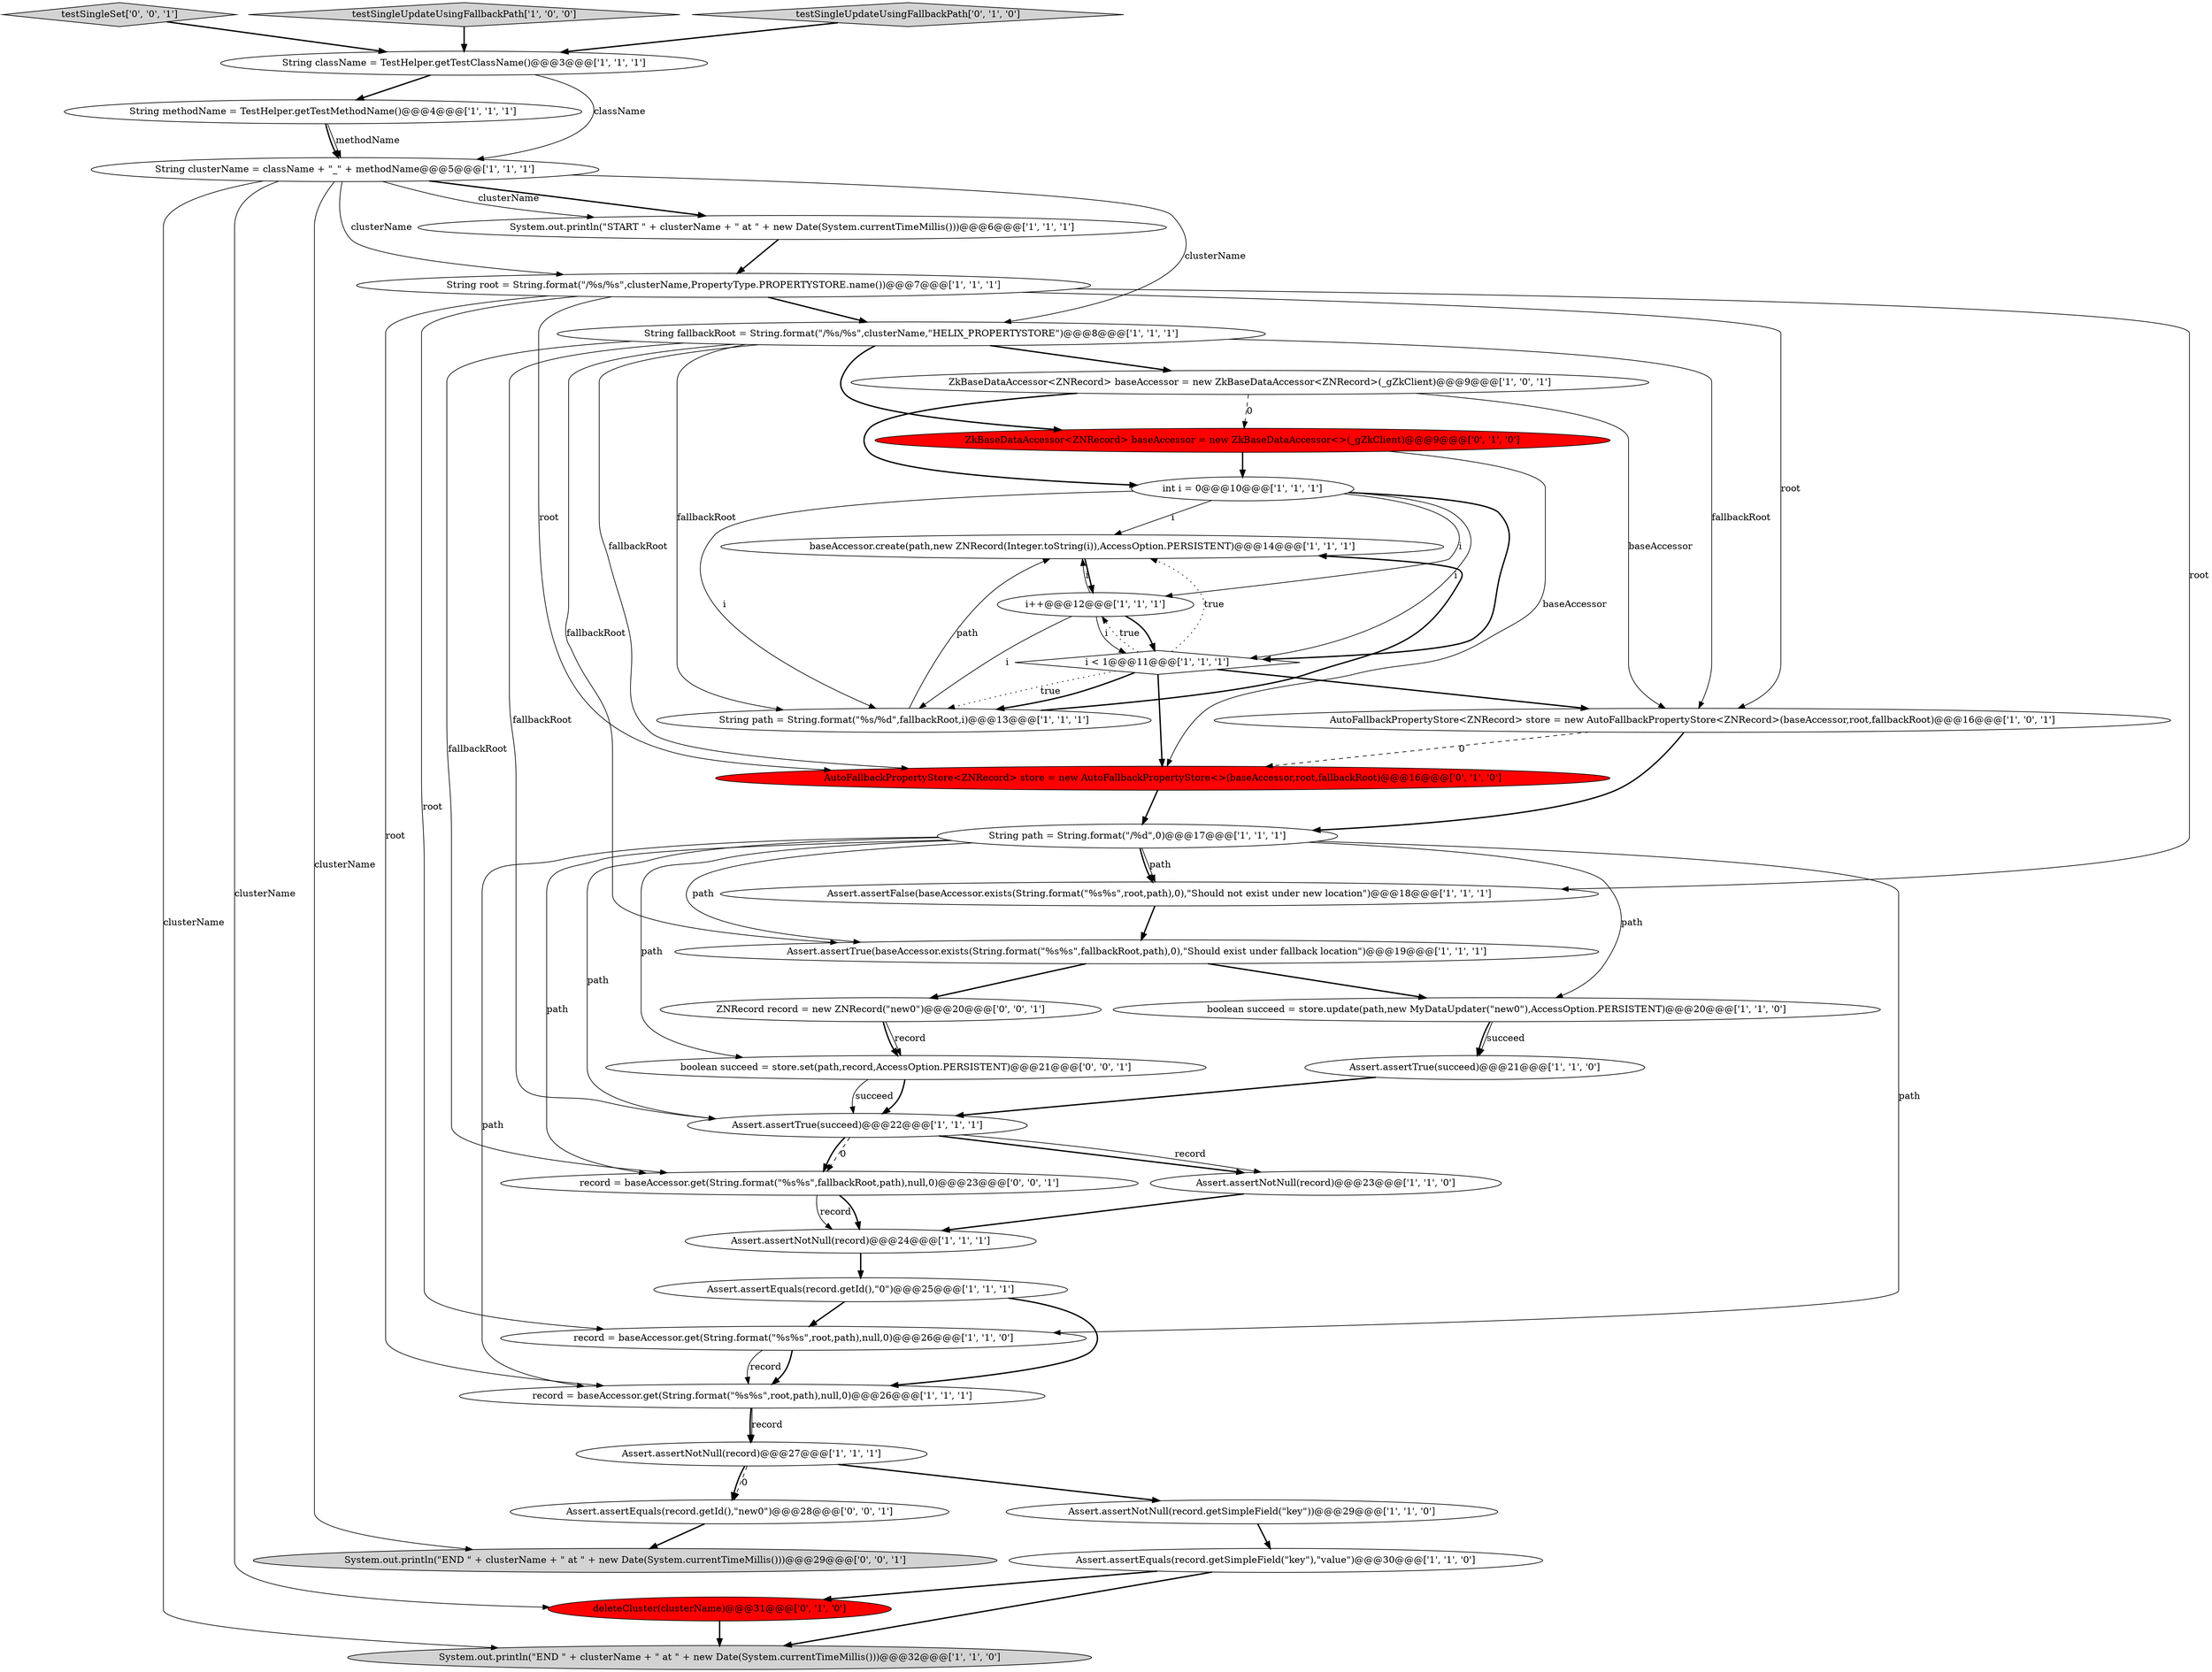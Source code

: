 digraph {
31 [style = filled, label = "ZkBaseDataAccessor<ZNRecord> baseAccessor = new ZkBaseDataAccessor<>(_gZkClient)@@@9@@@['0', '1', '0']", fillcolor = red, shape = ellipse image = "AAA1AAABBB2BBB"];
19 [style = filled, label = "String root = String.format(\"/%s/%s\",clusterName,PropertyType.PROPERTYSTORE.name())@@@7@@@['1', '1', '1']", fillcolor = white, shape = ellipse image = "AAA0AAABBB1BBB"];
8 [style = filled, label = "ZkBaseDataAccessor<ZNRecord> baseAccessor = new ZkBaseDataAccessor<ZNRecord>(_gZkClient)@@@9@@@['1', '0', '1']", fillcolor = white, shape = ellipse image = "AAA0AAABBB1BBB"];
38 [style = filled, label = "boolean succeed = store.set(path,record,AccessOption.PERSISTENT)@@@21@@@['0', '0', '1']", fillcolor = white, shape = ellipse image = "AAA0AAABBB3BBB"];
11 [style = filled, label = "baseAccessor.create(path,new ZNRecord(Integer.toString(i)),AccessOption.PERSISTENT)@@@14@@@['1', '1', '1']", fillcolor = white, shape = ellipse image = "AAA0AAABBB1BBB"];
26 [style = filled, label = "Assert.assertTrue(baseAccessor.exists(String.format(\"%s%s\",fallbackRoot,path),0),\"Should exist under fallback location\")@@@19@@@['1', '1', '1']", fillcolor = white, shape = ellipse image = "AAA0AAABBB1BBB"];
34 [style = filled, label = "record = baseAccessor.get(String.format(\"%s%s\",fallbackRoot,path),null,0)@@@23@@@['0', '0', '1']", fillcolor = white, shape = ellipse image = "AAA0AAABBB3BBB"];
35 [style = filled, label = "ZNRecord record = new ZNRecord(\"new0\")@@@20@@@['0', '0', '1']", fillcolor = white, shape = ellipse image = "AAA0AAABBB3BBB"];
9 [style = filled, label = "i++@@@12@@@['1', '1', '1']", fillcolor = white, shape = ellipse image = "AAA0AAABBB1BBB"];
20 [style = filled, label = "record = baseAccessor.get(String.format(\"%s%s\",root,path),null,0)@@@26@@@['1', '1', '0']", fillcolor = white, shape = ellipse image = "AAA0AAABBB1BBB"];
32 [style = filled, label = "AutoFallbackPropertyStore<ZNRecord> store = new AutoFallbackPropertyStore<>(baseAccessor,root,fallbackRoot)@@@16@@@['0', '1', '0']", fillcolor = red, shape = ellipse image = "AAA1AAABBB2BBB"];
18 [style = filled, label = "Assert.assertNotNull(record.getSimpleField(\"key\"))@@@29@@@['1', '1', '0']", fillcolor = white, shape = ellipse image = "AAA0AAABBB1BBB"];
28 [style = filled, label = "Assert.assertFalse(baseAccessor.exists(String.format(\"%s%s\",root,path),0),\"Should not exist under new location\")@@@18@@@['1', '1', '1']", fillcolor = white, shape = ellipse image = "AAA0AAABBB1BBB"];
2 [style = filled, label = "boolean succeed = store.update(path,new MyDataUpdater(\"new0\"),AccessOption.PERSISTENT)@@@20@@@['1', '1', '0']", fillcolor = white, shape = ellipse image = "AAA0AAABBB1BBB"];
13 [style = filled, label = "Assert.assertNotNull(record)@@@24@@@['1', '1', '1']", fillcolor = white, shape = ellipse image = "AAA0AAABBB1BBB"];
6 [style = filled, label = "record = baseAccessor.get(String.format(\"%s%s\",root,path),null,0)@@@26@@@['1', '1', '1']", fillcolor = white, shape = ellipse image = "AAA0AAABBB1BBB"];
33 [style = filled, label = "Assert.assertEquals(record.getId(),\"new0\")@@@28@@@['0', '0', '1']", fillcolor = white, shape = ellipse image = "AAA0AAABBB3BBB"];
0 [style = filled, label = "Assert.assertNotNull(record)@@@27@@@['1', '1', '1']", fillcolor = white, shape = ellipse image = "AAA0AAABBB1BBB"];
4 [style = filled, label = "Assert.assertEquals(record.getId(),\"0\")@@@25@@@['1', '1', '1']", fillcolor = white, shape = ellipse image = "AAA0AAABBB1BBB"];
29 [style = filled, label = "deleteCluster(clusterName)@@@31@@@['0', '1', '0']", fillcolor = red, shape = ellipse image = "AAA1AAABBB2BBB"];
1 [style = filled, label = "String methodName = TestHelper.getTestMethodName()@@@4@@@['1', '1', '1']", fillcolor = white, shape = ellipse image = "AAA0AAABBB1BBB"];
23 [style = filled, label = "String clusterName = className + \"_\" + methodName@@@5@@@['1', '1', '1']", fillcolor = white, shape = ellipse image = "AAA0AAABBB1BBB"];
27 [style = filled, label = "Assert.assertEquals(record.getSimpleField(\"key\"),\"value\")@@@30@@@['1', '1', '0']", fillcolor = white, shape = ellipse image = "AAA0AAABBB1BBB"];
14 [style = filled, label = "String fallbackRoot = String.format(\"/%s/%s\",clusterName,\"HELIX_PROPERTYSTORE\")@@@8@@@['1', '1', '1']", fillcolor = white, shape = ellipse image = "AAA0AAABBB1BBB"];
15 [style = filled, label = "String path = String.format(\"/%d\",0)@@@17@@@['1', '1', '1']", fillcolor = white, shape = ellipse image = "AAA0AAABBB1BBB"];
5 [style = filled, label = "Assert.assertTrue(succeed)@@@22@@@['1', '1', '1']", fillcolor = white, shape = ellipse image = "AAA0AAABBB1BBB"];
36 [style = filled, label = "testSingleSet['0', '0', '1']", fillcolor = lightgray, shape = diamond image = "AAA0AAABBB3BBB"];
37 [style = filled, label = "System.out.println(\"END \" + clusterName + \" at \" + new Date(System.currentTimeMillis()))@@@29@@@['0', '0', '1']", fillcolor = lightgray, shape = ellipse image = "AAA0AAABBB3BBB"];
10 [style = filled, label = "String path = String.format(\"%s/%d\",fallbackRoot,i)@@@13@@@['1', '1', '1']", fillcolor = white, shape = ellipse image = "AAA0AAABBB1BBB"];
7 [style = filled, label = "testSingleUpdateUsingFallbackPath['1', '0', '0']", fillcolor = lightgray, shape = diamond image = "AAA0AAABBB1BBB"];
24 [style = filled, label = "Assert.assertNotNull(record)@@@23@@@['1', '1', '0']", fillcolor = white, shape = ellipse image = "AAA0AAABBB1BBB"];
12 [style = filled, label = "AutoFallbackPropertyStore<ZNRecord> store = new AutoFallbackPropertyStore<ZNRecord>(baseAccessor,root,fallbackRoot)@@@16@@@['1', '0', '1']", fillcolor = white, shape = ellipse image = "AAA0AAABBB1BBB"];
30 [style = filled, label = "testSingleUpdateUsingFallbackPath['0', '1', '0']", fillcolor = lightgray, shape = diamond image = "AAA0AAABBB2BBB"];
16 [style = filled, label = "Assert.assertTrue(succeed)@@@21@@@['1', '1', '0']", fillcolor = white, shape = ellipse image = "AAA0AAABBB1BBB"];
21 [style = filled, label = "i < 1@@@11@@@['1', '1', '1']", fillcolor = white, shape = diamond image = "AAA0AAABBB1BBB"];
22 [style = filled, label = "String className = TestHelper.getTestClassName()@@@3@@@['1', '1', '1']", fillcolor = white, shape = ellipse image = "AAA0AAABBB1BBB"];
3 [style = filled, label = "System.out.println(\"START \" + clusterName + \" at \" + new Date(System.currentTimeMillis()))@@@6@@@['1', '1', '1']", fillcolor = white, shape = ellipse image = "AAA0AAABBB1BBB"];
17 [style = filled, label = "int i = 0@@@10@@@['1', '1', '1']", fillcolor = white, shape = ellipse image = "AAA0AAABBB1BBB"];
25 [style = filled, label = "System.out.println(\"END \" + clusterName + \" at \" + new Date(System.currentTimeMillis()))@@@32@@@['1', '1', '0']", fillcolor = lightgray, shape = ellipse image = "AAA0AAABBB1BBB"];
21->10 [style = bold, label=""];
21->11 [style = dotted, label="true"];
10->11 [style = solid, label="path"];
11->9 [style = bold, label=""];
9->10 [style = solid, label="i"];
1->23 [style = bold, label=""];
5->34 [style = bold, label=""];
31->32 [style = solid, label="baseAccessor"];
23->25 [style = solid, label="clusterName"];
3->19 [style = bold, label=""];
19->20 [style = solid, label="root"];
23->19 [style = solid, label="clusterName"];
26->35 [style = bold, label=""];
9->21 [style = bold, label=""];
35->38 [style = bold, label=""];
17->21 [style = bold, label=""];
27->25 [style = bold, label=""];
1->23 [style = solid, label="methodName"];
15->38 [style = solid, label="path"];
10->11 [style = bold, label=""];
2->16 [style = bold, label=""];
35->38 [style = solid, label="record"];
34->13 [style = solid, label="record"];
15->2 [style = solid, label="path"];
15->28 [style = solid, label="path"];
19->6 [style = solid, label="root"];
17->11 [style = solid, label="i"];
23->3 [style = bold, label=""];
19->12 [style = solid, label="root"];
14->26 [style = solid, label="fallbackRoot"];
5->34 [style = dashed, label="0"];
17->21 [style = solid, label="i"];
19->28 [style = solid, label="root"];
8->17 [style = bold, label=""];
21->9 [style = dotted, label="true"];
8->12 [style = solid, label="baseAccessor"];
0->33 [style = dashed, label="0"];
14->8 [style = bold, label=""];
27->29 [style = bold, label=""];
15->6 [style = solid, label="path"];
9->21 [style = solid, label="i"];
2->16 [style = solid, label="succeed"];
24->13 [style = bold, label=""];
38->5 [style = bold, label=""];
19->32 [style = solid, label="root"];
12->32 [style = dashed, label="0"];
15->5 [style = solid, label="path"];
28->26 [style = bold, label=""];
23->29 [style = solid, label="clusterName"];
21->10 [style = dotted, label="true"];
14->34 [style = solid, label="fallbackRoot"];
38->5 [style = solid, label="succeed"];
21->12 [style = bold, label=""];
7->22 [style = bold, label=""];
23->37 [style = solid, label="clusterName"];
6->0 [style = solid, label="record"];
19->14 [style = bold, label=""];
15->28 [style = bold, label=""];
5->24 [style = bold, label=""];
14->31 [style = bold, label=""];
4->20 [style = bold, label=""];
16->5 [style = bold, label=""];
14->32 [style = solid, label="fallbackRoot"];
0->18 [style = bold, label=""];
22->1 [style = bold, label=""];
31->17 [style = bold, label=""];
33->37 [style = bold, label=""];
22->23 [style = solid, label="className"];
17->10 [style = solid, label="i"];
30->22 [style = bold, label=""];
14->10 [style = solid, label="fallbackRoot"];
15->26 [style = solid, label="path"];
4->6 [style = bold, label=""];
14->12 [style = solid, label="fallbackRoot"];
34->13 [style = bold, label=""];
12->15 [style = bold, label=""];
29->25 [style = bold, label=""];
6->0 [style = bold, label=""];
20->6 [style = bold, label=""];
20->6 [style = solid, label="record"];
17->9 [style = solid, label="i"];
9->11 [style = solid, label="i"];
23->14 [style = solid, label="clusterName"];
5->24 [style = solid, label="record"];
26->2 [style = bold, label=""];
15->20 [style = solid, label="path"];
14->5 [style = solid, label="fallbackRoot"];
0->33 [style = bold, label=""];
18->27 [style = bold, label=""];
23->3 [style = solid, label="clusterName"];
21->32 [style = bold, label=""];
32->15 [style = bold, label=""];
15->34 [style = solid, label="path"];
8->31 [style = dashed, label="0"];
13->4 [style = bold, label=""];
36->22 [style = bold, label=""];
}
